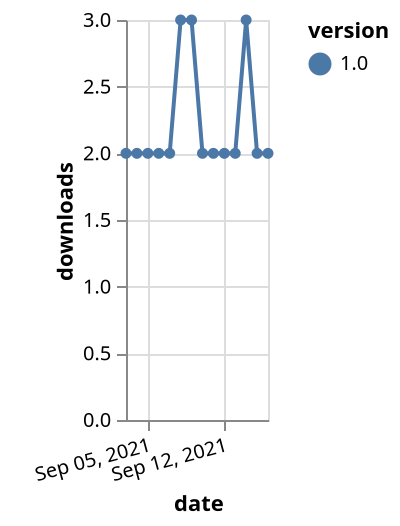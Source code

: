 {"$schema": "https://vega.github.io/schema/vega-lite/v5.json", "description": "A simple bar chart with embedded data.", "data": {"values": [{"date": "2021-09-03", "total": 2595, "delta": 2, "version": "1.0"}, {"date": "2021-09-04", "total": 2597, "delta": 2, "version": "1.0"}, {"date": "2021-09-05", "total": 2599, "delta": 2, "version": "1.0"}, {"date": "2021-09-06", "total": 2601, "delta": 2, "version": "1.0"}, {"date": "2021-09-07", "total": 2603, "delta": 2, "version": "1.0"}, {"date": "2021-09-08", "total": 2606, "delta": 3, "version": "1.0"}, {"date": "2021-09-09", "total": 2609, "delta": 3, "version": "1.0"}, {"date": "2021-09-10", "total": 2611, "delta": 2, "version": "1.0"}, {"date": "2021-09-11", "total": 2613, "delta": 2, "version": "1.0"}, {"date": "2021-09-12", "total": 2615, "delta": 2, "version": "1.0"}, {"date": "2021-09-13", "total": 2617, "delta": 2, "version": "1.0"}, {"date": "2021-09-14", "total": 2620, "delta": 3, "version": "1.0"}, {"date": "2021-09-15", "total": 2622, "delta": 2, "version": "1.0"}, {"date": "2021-09-16", "total": 2624, "delta": 2, "version": "1.0"}]}, "width": "container", "mark": {"type": "line", "point": {"filled": true}}, "encoding": {"x": {"field": "date", "type": "temporal", "timeUnit": "yearmonthdate", "title": "date", "axis": {"labelAngle": -15}}, "y": {"field": "delta", "type": "quantitative", "title": "downloads"}, "color": {"field": "version", "type": "nominal"}, "tooltip": {"field": "delta"}}}